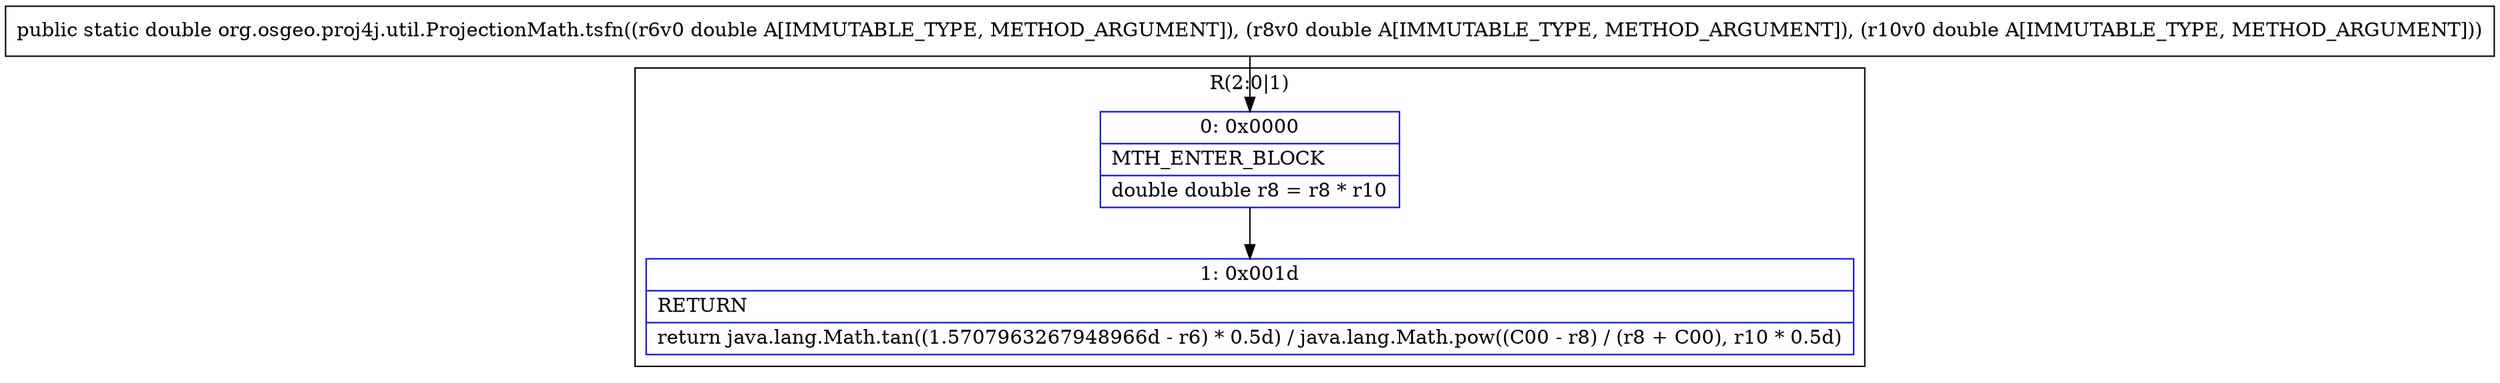 digraph "CFG fororg.osgeo.proj4j.util.ProjectionMath.tsfn(DDD)D" {
subgraph cluster_Region_69972556 {
label = "R(2:0|1)";
node [shape=record,color=blue];
Node_0 [shape=record,label="{0\:\ 0x0000|MTH_ENTER_BLOCK\l|double double r8 = r8 * r10\l}"];
Node_1 [shape=record,label="{1\:\ 0x001d|RETURN\l|return java.lang.Math.tan((1.5707963267948966d \- r6) * 0.5d) \/ java.lang.Math.pow((C00 \- r8) \/ (r8 + C00), r10 * 0.5d)\l}"];
}
MethodNode[shape=record,label="{public static double org.osgeo.proj4j.util.ProjectionMath.tsfn((r6v0 double A[IMMUTABLE_TYPE, METHOD_ARGUMENT]), (r8v0 double A[IMMUTABLE_TYPE, METHOD_ARGUMENT]), (r10v0 double A[IMMUTABLE_TYPE, METHOD_ARGUMENT])) }"];
MethodNode -> Node_0;
Node_0 -> Node_1;
}

